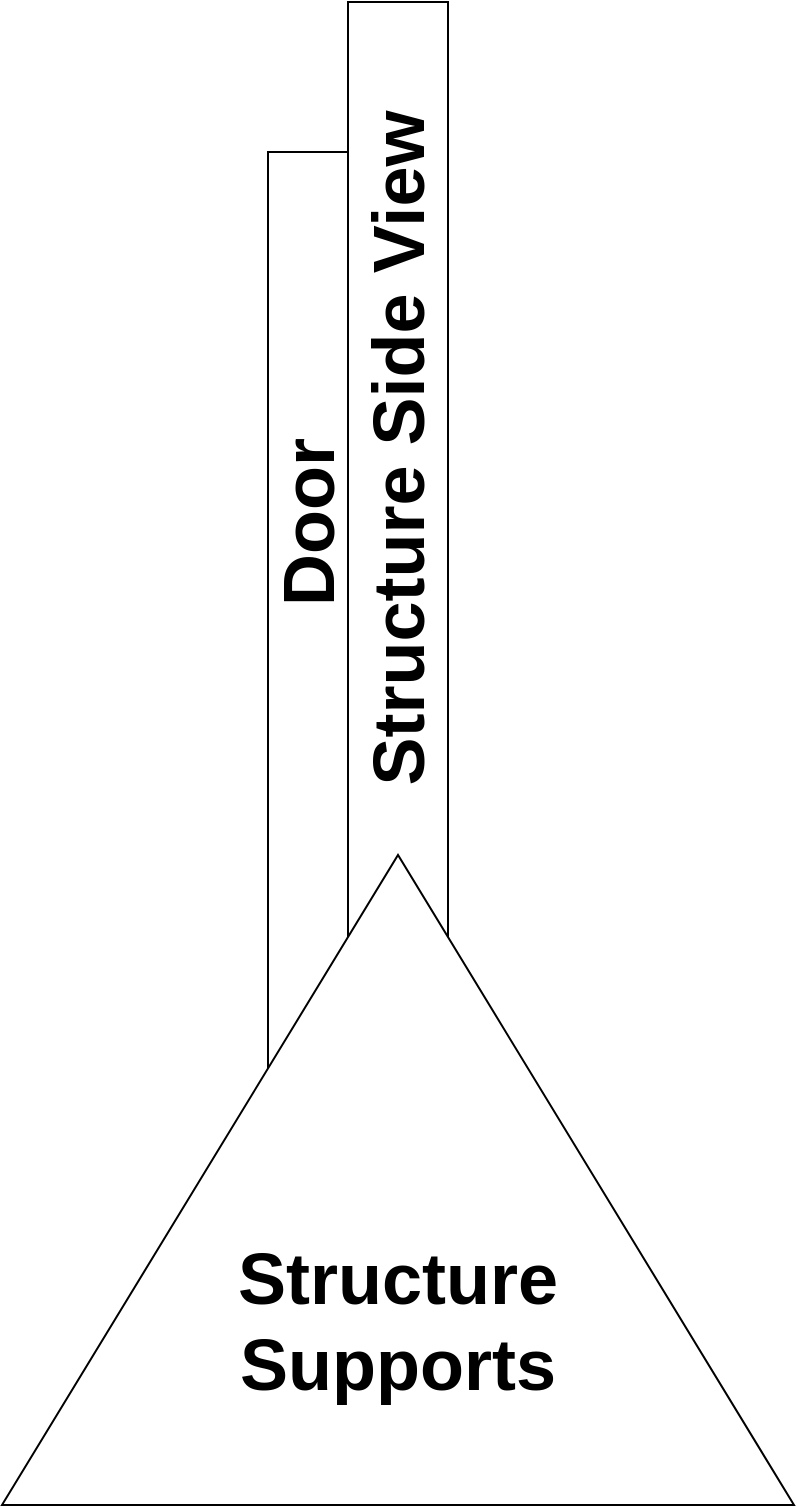 <mxfile version="26.0.4">
  <diagram name="Page-1" id="ajkCKDZ3KHdWzNuvEcQ6">
    <mxGraphModel dx="2582" dy="1509" grid="1" gridSize="10" guides="1" tooltips="1" connect="1" arrows="1" fold="1" page="1" pageScale="1" pageWidth="1169" pageHeight="827" math="0" shadow="0">
      <root>
        <mxCell id="0" />
        <mxCell id="1" parent="0" />
        <mxCell id="r1ShE6sHiX4EfTQfoEpe-1" value="" style="rounded=0;whiteSpace=wrap;html=1;" vertex="1" parent="1">
          <mxGeometry x="529" y="40" width="50" height="750" as="geometry" />
        </mxCell>
        <mxCell id="r1ShE6sHiX4EfTQfoEpe-3" value="" style="rounded=0;whiteSpace=wrap;html=1;" vertex="1" parent="1">
          <mxGeometry x="489" y="115" width="40" height="600" as="geometry" />
        </mxCell>
        <mxCell id="r1ShE6sHiX4EfTQfoEpe-53" value="" style="triangle;whiteSpace=wrap;html=1;rotation=-90;" vertex="1" parent="1">
          <mxGeometry x="391.5" y="431" width="325" height="396" as="geometry" />
        </mxCell>
        <mxCell id="r1ShE6sHiX4EfTQfoEpe-54" value="&lt;br&gt;&lt;div&gt;&lt;b&gt;&lt;font style=&quot;font-size: 36px;&quot;&gt;Structure&lt;/font&gt;&lt;/b&gt;&lt;/div&gt;&lt;div&gt;&lt;b&gt;&lt;font style=&quot;font-size: 36px;&quot;&gt;Supports&lt;/font&gt;&lt;/b&gt;&lt;/div&gt;" style="text;html=1;strokeColor=none;fillColor=none;align=center;verticalAlign=middle;whiteSpace=wrap;rounded=0;fontSize=16;fontColor=#000000;" vertex="1" parent="1">
          <mxGeometry x="479" y="670" width="150" height="40" as="geometry" />
        </mxCell>
        <mxCell id="r1ShE6sHiX4EfTQfoEpe-61" value="&lt;span style=&quot;font-size: 36px;&quot;&gt;&lt;b&gt;Structure Side View&lt;/b&gt;&lt;/span&gt;&lt;br&gt;&lt;div&gt;&lt;br&gt;&lt;/div&gt;" style="text;html=1;strokeColor=none;fillColor=none;align=center;verticalAlign=middle;whiteSpace=wrap;rounded=0;fontSize=16;fontColor=#000000;rotation=-90;" vertex="1" parent="1">
          <mxGeometry x="360" y="243" width="408" height="40" as="geometry" />
        </mxCell>
        <mxCell id="r1ShE6sHiX4EfTQfoEpe-62" value="&lt;span style=&quot;font-size: 36px;&quot;&gt;&lt;b&gt;Door&lt;/b&gt;&lt;/span&gt;" style="text;html=1;strokeColor=none;fillColor=none;align=center;verticalAlign=middle;whiteSpace=wrap;rounded=0;fontSize=16;fontColor=#000000;rotation=-90;" vertex="1" parent="1">
          <mxGeometry x="399" y="280" width="220" height="40" as="geometry" />
        </mxCell>
      </root>
    </mxGraphModel>
  </diagram>
</mxfile>
